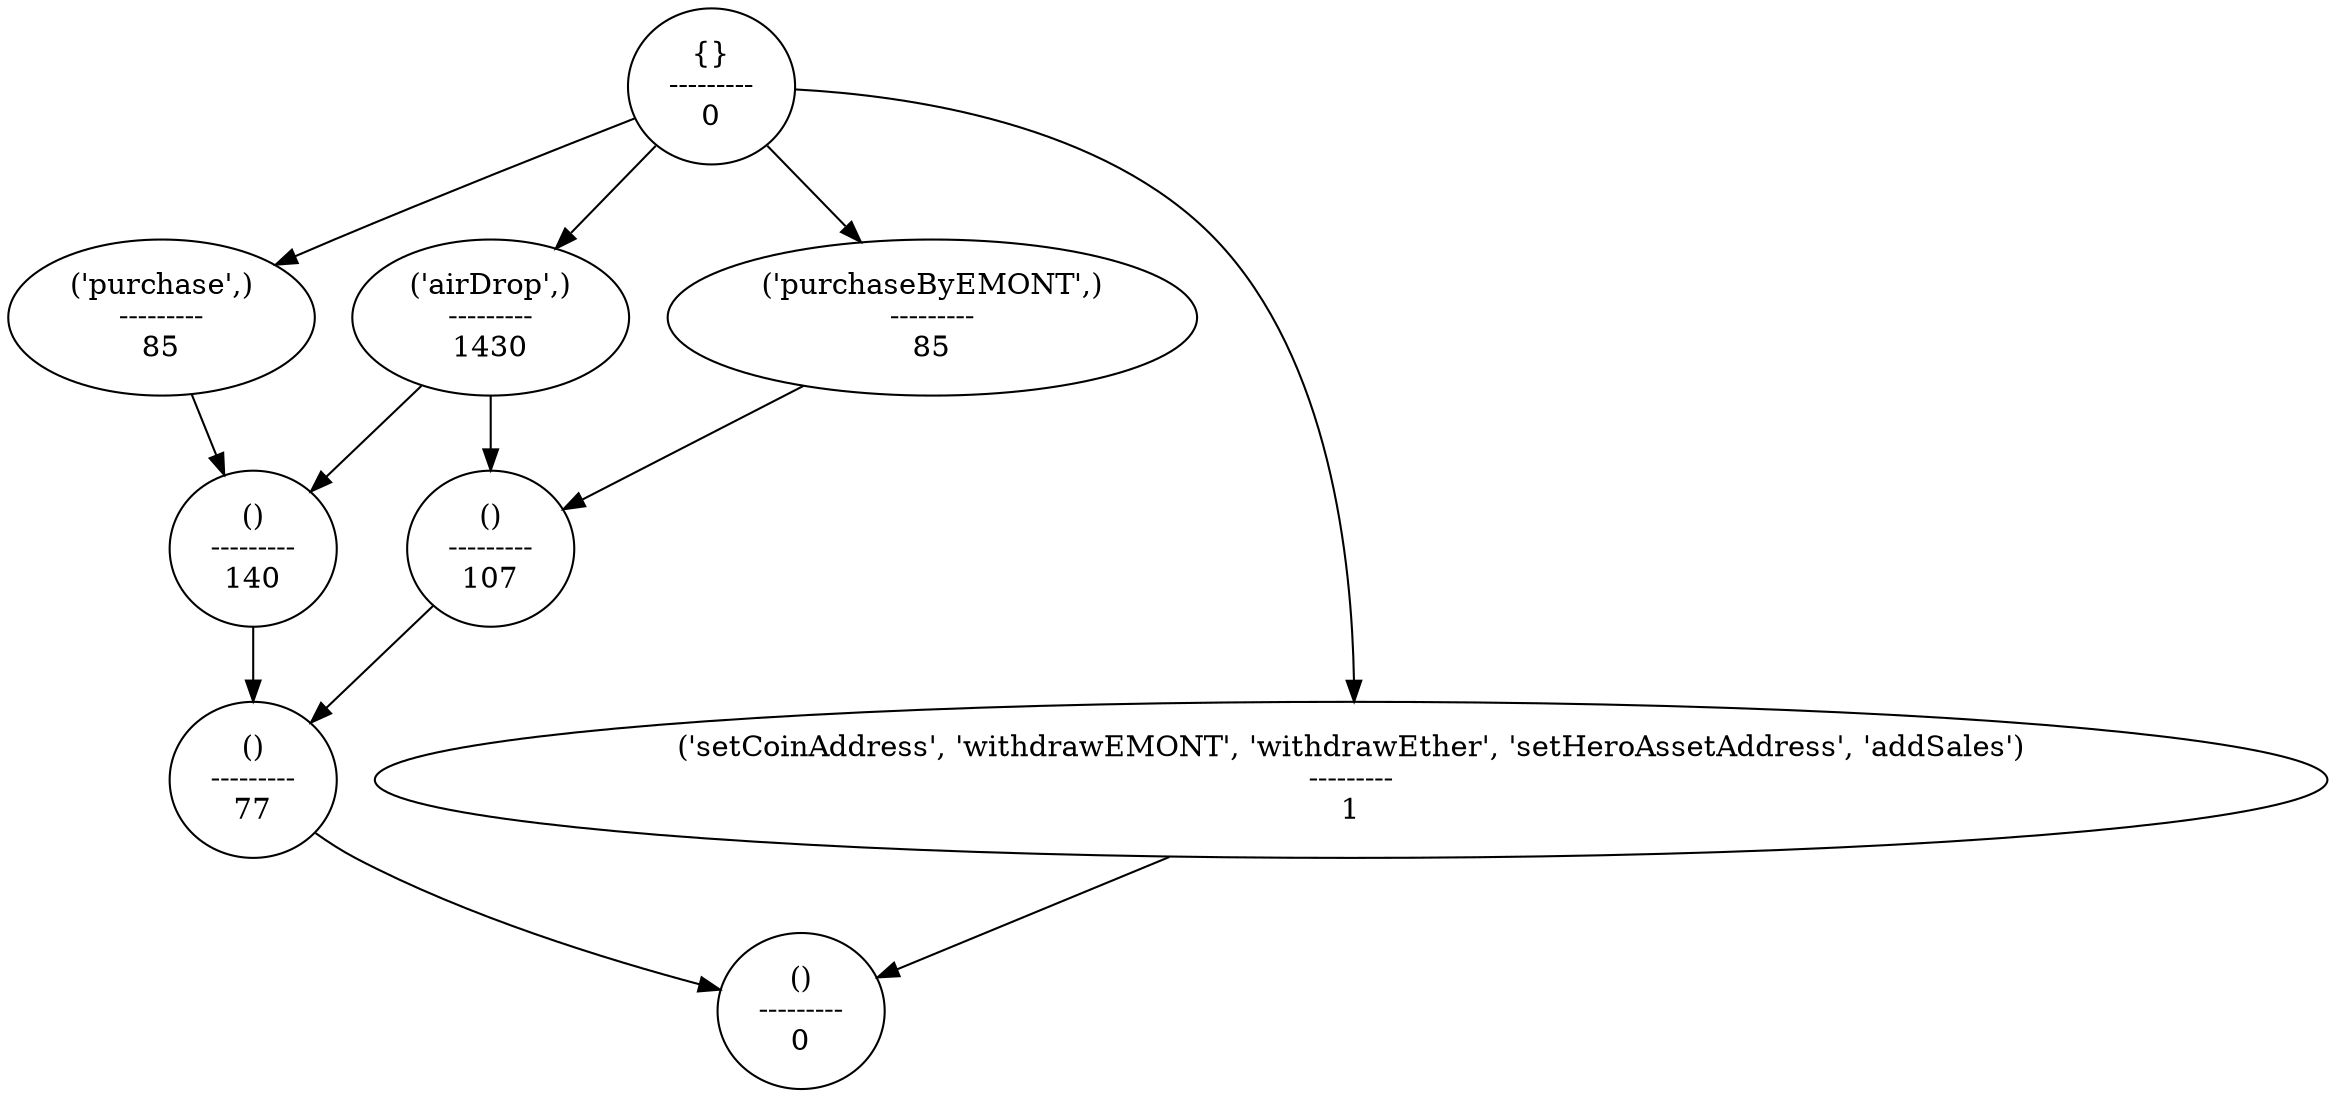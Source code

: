 strict digraph  {
"{}\n---------\n0";
"('airDrop',)\n---------\n1430";
"()\n---------\n140";
"()\n---------\n77";
"()\n---------\n0";
"()\n---------\n107";
"('purchase',)\n---------\n85";
"('purchaseByEMONT',)\n---------\n85";
"('setCoinAddress', 'withdrawEMONT', 'withdrawEther', 'setHeroAssetAddress', 'addSales')\n---------\n1";
"{}\n---------\n0" -> "('airDrop',)\n---------\n1430";
"{}\n---------\n0" -> "('purchase',)\n---------\n85";
"{}\n---------\n0" -> "('purchaseByEMONT',)\n---------\n85";
"{}\n---------\n0" -> "('setCoinAddress', 'withdrawEMONT', 'withdrawEther', 'setHeroAssetAddress', 'addSales')\n---------\n1";
"('airDrop',)\n---------\n1430" -> "()\n---------\n140";
"('airDrop',)\n---------\n1430" -> "()\n---------\n107";
"()\n---------\n140" -> "()\n---------\n77";
"()\n---------\n77" -> "()\n---------\n0";
"()\n---------\n107" -> "()\n---------\n77";
"('purchase',)\n---------\n85" -> "()\n---------\n140";
"('purchaseByEMONT',)\n---------\n85" -> "()\n---------\n107";
"('setCoinAddress', 'withdrawEMONT', 'withdrawEther', 'setHeroAssetAddress', 'addSales')\n---------\n1" -> "()\n---------\n0";
}
